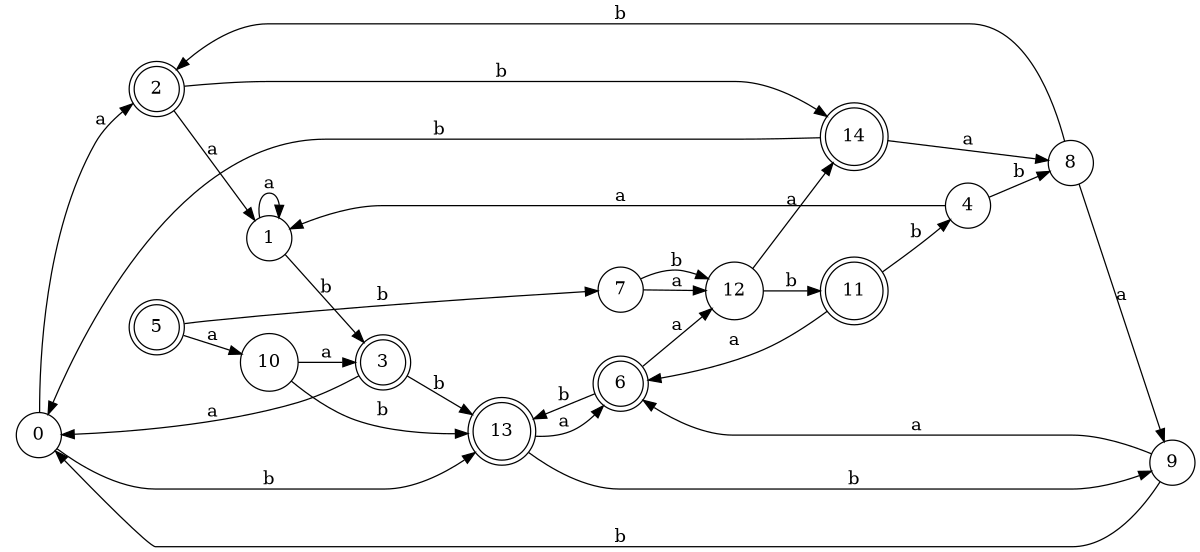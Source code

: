 digraph n12_6 {
__start0 [label="" shape="none"];

rankdir=LR;
size="8,5";

s0 [style="filled", color="black", fillcolor="white" shape="circle", label="0"];
s1 [style="filled", color="black", fillcolor="white" shape="circle", label="1"];
s2 [style="rounded,filled", color="black", fillcolor="white" shape="doublecircle", label="2"];
s3 [style="rounded,filled", color="black", fillcolor="white" shape="doublecircle", label="3"];
s4 [style="filled", color="black", fillcolor="white" shape="circle", label="4"];
s5 [style="rounded,filled", color="black", fillcolor="white" shape="doublecircle", label="5"];
s6 [style="rounded,filled", color="black", fillcolor="white" shape="doublecircle", label="6"];
s7 [style="filled", color="black", fillcolor="white" shape="circle", label="7"];
s8 [style="filled", color="black", fillcolor="white" shape="circle", label="8"];
s9 [style="filled", color="black", fillcolor="white" shape="circle", label="9"];
s10 [style="filled", color="black", fillcolor="white" shape="circle", label="10"];
s11 [style="rounded,filled", color="black", fillcolor="white" shape="doublecircle", label="11"];
s12 [style="filled", color="black", fillcolor="white" shape="circle", label="12"];
s13 [style="rounded,filled", color="black", fillcolor="white" shape="doublecircle", label="13"];
s14 [style="rounded,filled", color="black", fillcolor="white" shape="doublecircle", label="14"];
s0 -> s2 [label="a"];
s0 -> s13 [label="b"];
s1 -> s1 [label="a"];
s1 -> s3 [label="b"];
s2 -> s1 [label="a"];
s2 -> s14 [label="b"];
s3 -> s0 [label="a"];
s3 -> s13 [label="b"];
s4 -> s1 [label="a"];
s4 -> s8 [label="b"];
s5 -> s10 [label="a"];
s5 -> s7 [label="b"];
s6 -> s12 [label="a"];
s6 -> s13 [label="b"];
s7 -> s12 [label="a"];
s7 -> s12 [label="b"];
s8 -> s9 [label="a"];
s8 -> s2 [label="b"];
s9 -> s6 [label="a"];
s9 -> s0 [label="b"];
s10 -> s3 [label="a"];
s10 -> s13 [label="b"];
s11 -> s6 [label="a"];
s11 -> s4 [label="b"];
s12 -> s14 [label="a"];
s12 -> s11 [label="b"];
s13 -> s6 [label="a"];
s13 -> s9 [label="b"];
s14 -> s8 [label="a"];
s14 -> s0 [label="b"];

}